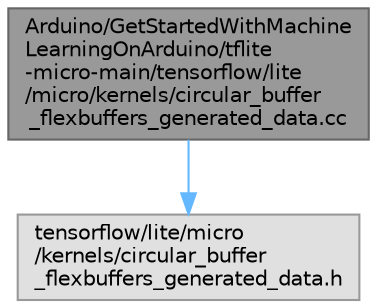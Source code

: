 digraph "Arduino/GetStartedWithMachineLearningOnArduino/tflite-micro-main/tensorflow/lite/micro/kernels/circular_buffer_flexbuffers_generated_data.cc"
{
 // LATEX_PDF_SIZE
  bgcolor="transparent";
  edge [fontname=Helvetica,fontsize=10,labelfontname=Helvetica,labelfontsize=10];
  node [fontname=Helvetica,fontsize=10,shape=box,height=0.2,width=0.4];
  Node1 [id="Node000001",label="Arduino/GetStartedWithMachine\lLearningOnArduino/tflite\l-micro-main/tensorflow/lite\l/micro/kernels/circular_buffer\l_flexbuffers_generated_data.cc",height=0.2,width=0.4,color="gray40", fillcolor="grey60", style="filled", fontcolor="black",tooltip=" "];
  Node1 -> Node2 [id="edge1_Node000001_Node000002",color="steelblue1",style="solid",tooltip=" "];
  Node2 [id="Node000002",label="tensorflow/lite/micro\l/kernels/circular_buffer\l_flexbuffers_generated_data.h",height=0.2,width=0.4,color="grey60", fillcolor="#E0E0E0", style="filled",tooltip=" "];
}
